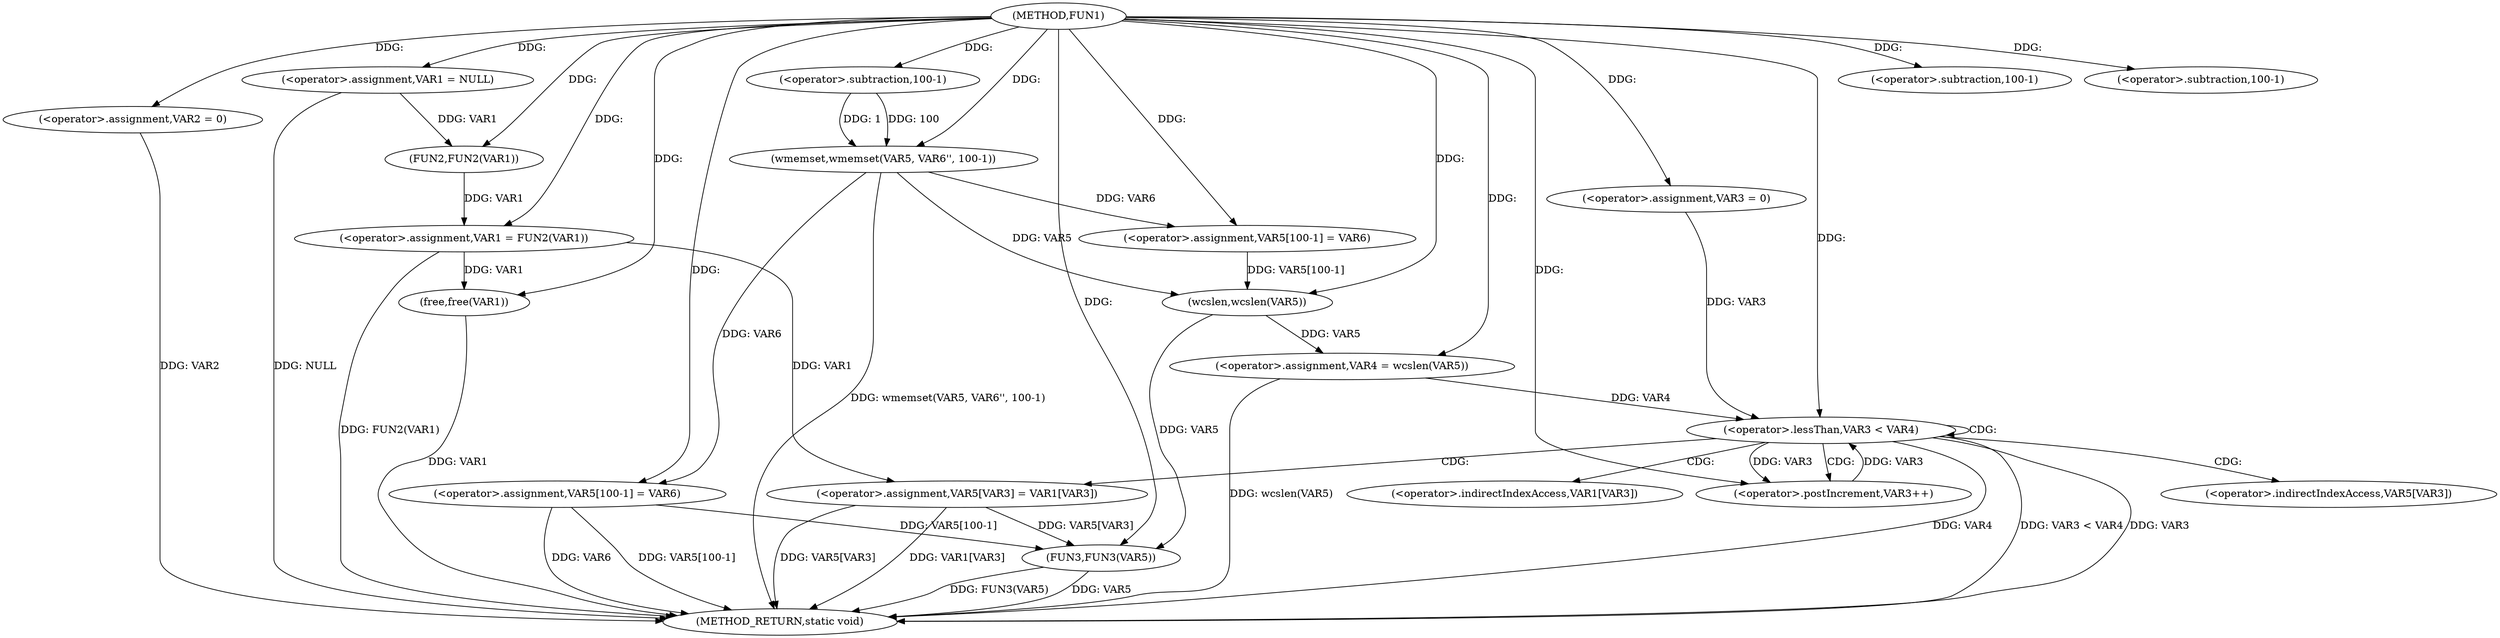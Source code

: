 digraph FUN1 {  
"1000100" [label = "(METHOD,FUN1)" ]
"1000162" [label = "(METHOD_RETURN,static void)" ]
"1000103" [label = "(<operator>.assignment,VAR1 = NULL)" ]
"1000106" [label = "(<operator>.assignment,VAR2 = 0)" ]
"1000109" [label = "(<operator>.assignment,VAR1 = FUN2(VAR1))" ]
"1000111" [label = "(FUN2,FUN2(VAR1))" ]
"1000117" [label = "(wmemset,wmemset(VAR5, VAR6'', 100-1))" ]
"1000120" [label = "(<operator>.subtraction,100-1)" ]
"1000123" [label = "(<operator>.assignment,VAR5[100-1] = VAR6)" ]
"1000126" [label = "(<operator>.subtraction,100-1)" ]
"1000130" [label = "(<operator>.assignment,VAR4 = wcslen(VAR5))" ]
"1000132" [label = "(wcslen,wcslen(VAR5))" ]
"1000135" [label = "(<operator>.assignment,VAR3 = 0)" ]
"1000138" [label = "(<operator>.lessThan,VAR3 < VAR4)" ]
"1000141" [label = "(<operator>.postIncrement,VAR3++)" ]
"1000144" [label = "(<operator>.assignment,VAR5[VAR3] = VAR1[VAR3])" ]
"1000151" [label = "(<operator>.assignment,VAR5[100-1] = VAR6)" ]
"1000154" [label = "(<operator>.subtraction,100-1)" ]
"1000158" [label = "(FUN3,FUN3(VAR5))" ]
"1000160" [label = "(free,free(VAR1))" ]
"1000145" [label = "(<operator>.indirectIndexAccess,VAR5[VAR3])" ]
"1000148" [label = "(<operator>.indirectIndexAccess,VAR1[VAR3])" ]
  "1000151" -> "1000162"  [ label = "DDG: VAR6"] 
  "1000103" -> "1000162"  [ label = "DDG: NULL"] 
  "1000144" -> "1000162"  [ label = "DDG: VAR1[VAR3]"] 
  "1000144" -> "1000162"  [ label = "DDG: VAR5[VAR3]"] 
  "1000138" -> "1000162"  [ label = "DDG: VAR3 < VAR4"] 
  "1000158" -> "1000162"  [ label = "DDG: VAR5"] 
  "1000117" -> "1000162"  [ label = "DDG: wmemset(VAR5, VAR6'', 100-1)"] 
  "1000106" -> "1000162"  [ label = "DDG: VAR2"] 
  "1000130" -> "1000162"  [ label = "DDG: wcslen(VAR5)"] 
  "1000138" -> "1000162"  [ label = "DDG: VAR3"] 
  "1000138" -> "1000162"  [ label = "DDG: VAR4"] 
  "1000151" -> "1000162"  [ label = "DDG: VAR5[100-1]"] 
  "1000158" -> "1000162"  [ label = "DDG: FUN3(VAR5)"] 
  "1000109" -> "1000162"  [ label = "DDG: FUN2(VAR1)"] 
  "1000160" -> "1000162"  [ label = "DDG: VAR1"] 
  "1000100" -> "1000103"  [ label = "DDG: "] 
  "1000100" -> "1000106"  [ label = "DDG: "] 
  "1000111" -> "1000109"  [ label = "DDG: VAR1"] 
  "1000100" -> "1000109"  [ label = "DDG: "] 
  "1000103" -> "1000111"  [ label = "DDG: VAR1"] 
  "1000100" -> "1000111"  [ label = "DDG: "] 
  "1000100" -> "1000117"  [ label = "DDG: "] 
  "1000120" -> "1000117"  [ label = "DDG: 100"] 
  "1000120" -> "1000117"  [ label = "DDG: 1"] 
  "1000100" -> "1000120"  [ label = "DDG: "] 
  "1000117" -> "1000123"  [ label = "DDG: VAR6"] 
  "1000100" -> "1000123"  [ label = "DDG: "] 
  "1000100" -> "1000126"  [ label = "DDG: "] 
  "1000132" -> "1000130"  [ label = "DDG: VAR5"] 
  "1000100" -> "1000130"  [ label = "DDG: "] 
  "1000117" -> "1000132"  [ label = "DDG: VAR5"] 
  "1000123" -> "1000132"  [ label = "DDG: VAR5[100-1]"] 
  "1000100" -> "1000132"  [ label = "DDG: "] 
  "1000100" -> "1000135"  [ label = "DDG: "] 
  "1000141" -> "1000138"  [ label = "DDG: VAR3"] 
  "1000135" -> "1000138"  [ label = "DDG: VAR3"] 
  "1000100" -> "1000138"  [ label = "DDG: "] 
  "1000130" -> "1000138"  [ label = "DDG: VAR4"] 
  "1000138" -> "1000141"  [ label = "DDG: VAR3"] 
  "1000100" -> "1000141"  [ label = "DDG: "] 
  "1000109" -> "1000144"  [ label = "DDG: VAR1"] 
  "1000100" -> "1000151"  [ label = "DDG: "] 
  "1000117" -> "1000151"  [ label = "DDG: VAR6"] 
  "1000100" -> "1000154"  [ label = "DDG: "] 
  "1000151" -> "1000158"  [ label = "DDG: VAR5[100-1]"] 
  "1000132" -> "1000158"  [ label = "DDG: VAR5"] 
  "1000144" -> "1000158"  [ label = "DDG: VAR5[VAR3]"] 
  "1000100" -> "1000158"  [ label = "DDG: "] 
  "1000109" -> "1000160"  [ label = "DDG: VAR1"] 
  "1000100" -> "1000160"  [ label = "DDG: "] 
  "1000138" -> "1000141"  [ label = "CDG: "] 
  "1000138" -> "1000145"  [ label = "CDG: "] 
  "1000138" -> "1000148"  [ label = "CDG: "] 
  "1000138" -> "1000144"  [ label = "CDG: "] 
  "1000138" -> "1000138"  [ label = "CDG: "] 
}
